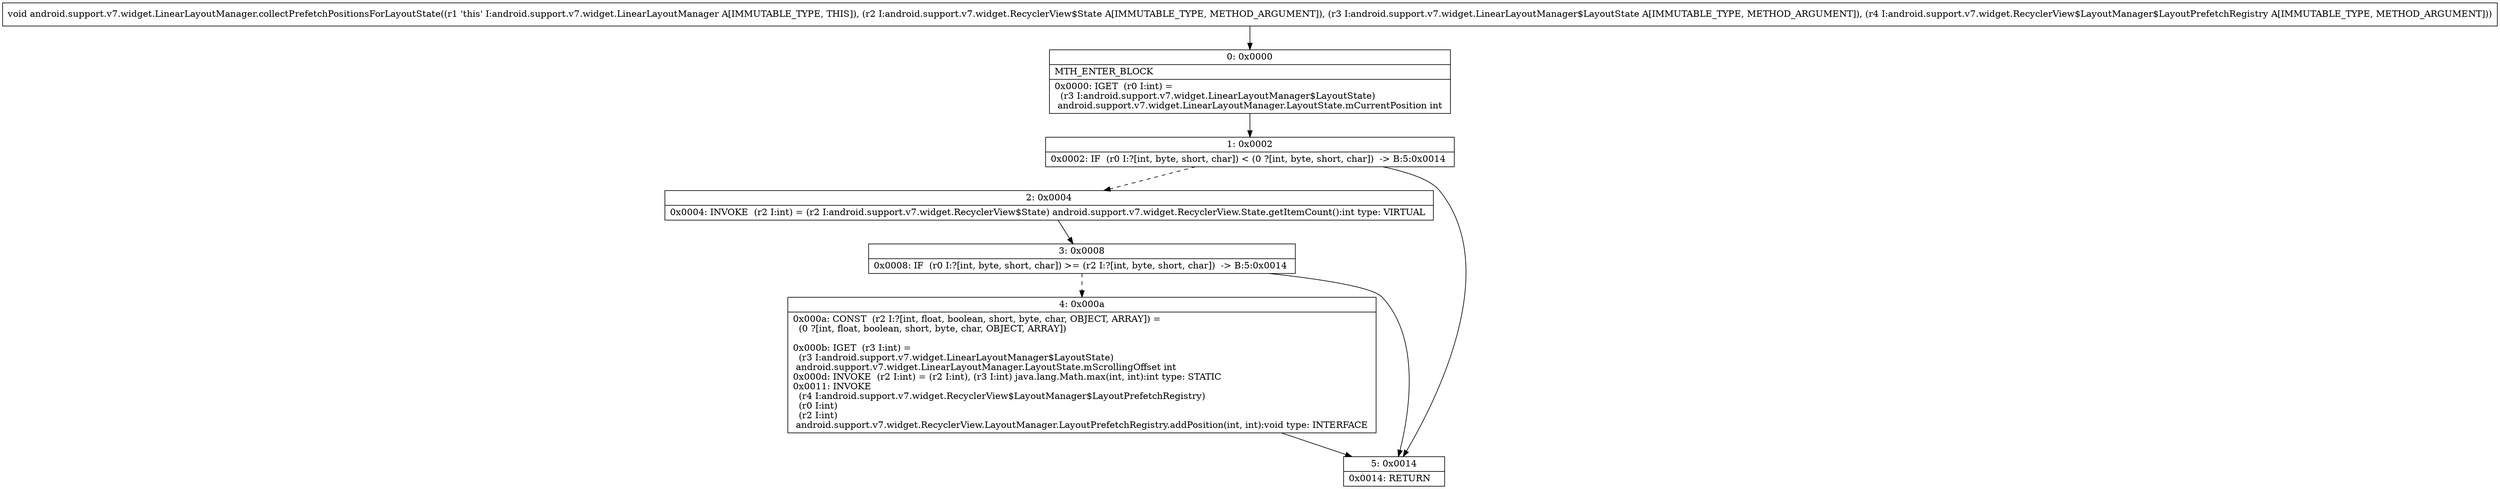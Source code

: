 digraph "CFG forandroid.support.v7.widget.LinearLayoutManager.collectPrefetchPositionsForLayoutState(Landroid\/support\/v7\/widget\/RecyclerView$State;Landroid\/support\/v7\/widget\/LinearLayoutManager$LayoutState;Landroid\/support\/v7\/widget\/RecyclerView$LayoutManager$LayoutPrefetchRegistry;)V" {
Node_0 [shape=record,label="{0\:\ 0x0000|MTH_ENTER_BLOCK\l|0x0000: IGET  (r0 I:int) = \l  (r3 I:android.support.v7.widget.LinearLayoutManager$LayoutState)\l android.support.v7.widget.LinearLayoutManager.LayoutState.mCurrentPosition int \l}"];
Node_1 [shape=record,label="{1\:\ 0x0002|0x0002: IF  (r0 I:?[int, byte, short, char]) \< (0 ?[int, byte, short, char])  \-\> B:5:0x0014 \l}"];
Node_2 [shape=record,label="{2\:\ 0x0004|0x0004: INVOKE  (r2 I:int) = (r2 I:android.support.v7.widget.RecyclerView$State) android.support.v7.widget.RecyclerView.State.getItemCount():int type: VIRTUAL \l}"];
Node_3 [shape=record,label="{3\:\ 0x0008|0x0008: IF  (r0 I:?[int, byte, short, char]) \>= (r2 I:?[int, byte, short, char])  \-\> B:5:0x0014 \l}"];
Node_4 [shape=record,label="{4\:\ 0x000a|0x000a: CONST  (r2 I:?[int, float, boolean, short, byte, char, OBJECT, ARRAY]) = \l  (0 ?[int, float, boolean, short, byte, char, OBJECT, ARRAY])\l \l0x000b: IGET  (r3 I:int) = \l  (r3 I:android.support.v7.widget.LinearLayoutManager$LayoutState)\l android.support.v7.widget.LinearLayoutManager.LayoutState.mScrollingOffset int \l0x000d: INVOKE  (r2 I:int) = (r2 I:int), (r3 I:int) java.lang.Math.max(int, int):int type: STATIC \l0x0011: INVOKE  \l  (r4 I:android.support.v7.widget.RecyclerView$LayoutManager$LayoutPrefetchRegistry)\l  (r0 I:int)\l  (r2 I:int)\l android.support.v7.widget.RecyclerView.LayoutManager.LayoutPrefetchRegistry.addPosition(int, int):void type: INTERFACE \l}"];
Node_5 [shape=record,label="{5\:\ 0x0014|0x0014: RETURN   \l}"];
MethodNode[shape=record,label="{void android.support.v7.widget.LinearLayoutManager.collectPrefetchPositionsForLayoutState((r1 'this' I:android.support.v7.widget.LinearLayoutManager A[IMMUTABLE_TYPE, THIS]), (r2 I:android.support.v7.widget.RecyclerView$State A[IMMUTABLE_TYPE, METHOD_ARGUMENT]), (r3 I:android.support.v7.widget.LinearLayoutManager$LayoutState A[IMMUTABLE_TYPE, METHOD_ARGUMENT]), (r4 I:android.support.v7.widget.RecyclerView$LayoutManager$LayoutPrefetchRegistry A[IMMUTABLE_TYPE, METHOD_ARGUMENT])) }"];
MethodNode -> Node_0;
Node_0 -> Node_1;
Node_1 -> Node_2[style=dashed];
Node_1 -> Node_5;
Node_2 -> Node_3;
Node_3 -> Node_4[style=dashed];
Node_3 -> Node_5;
Node_4 -> Node_5;
}

